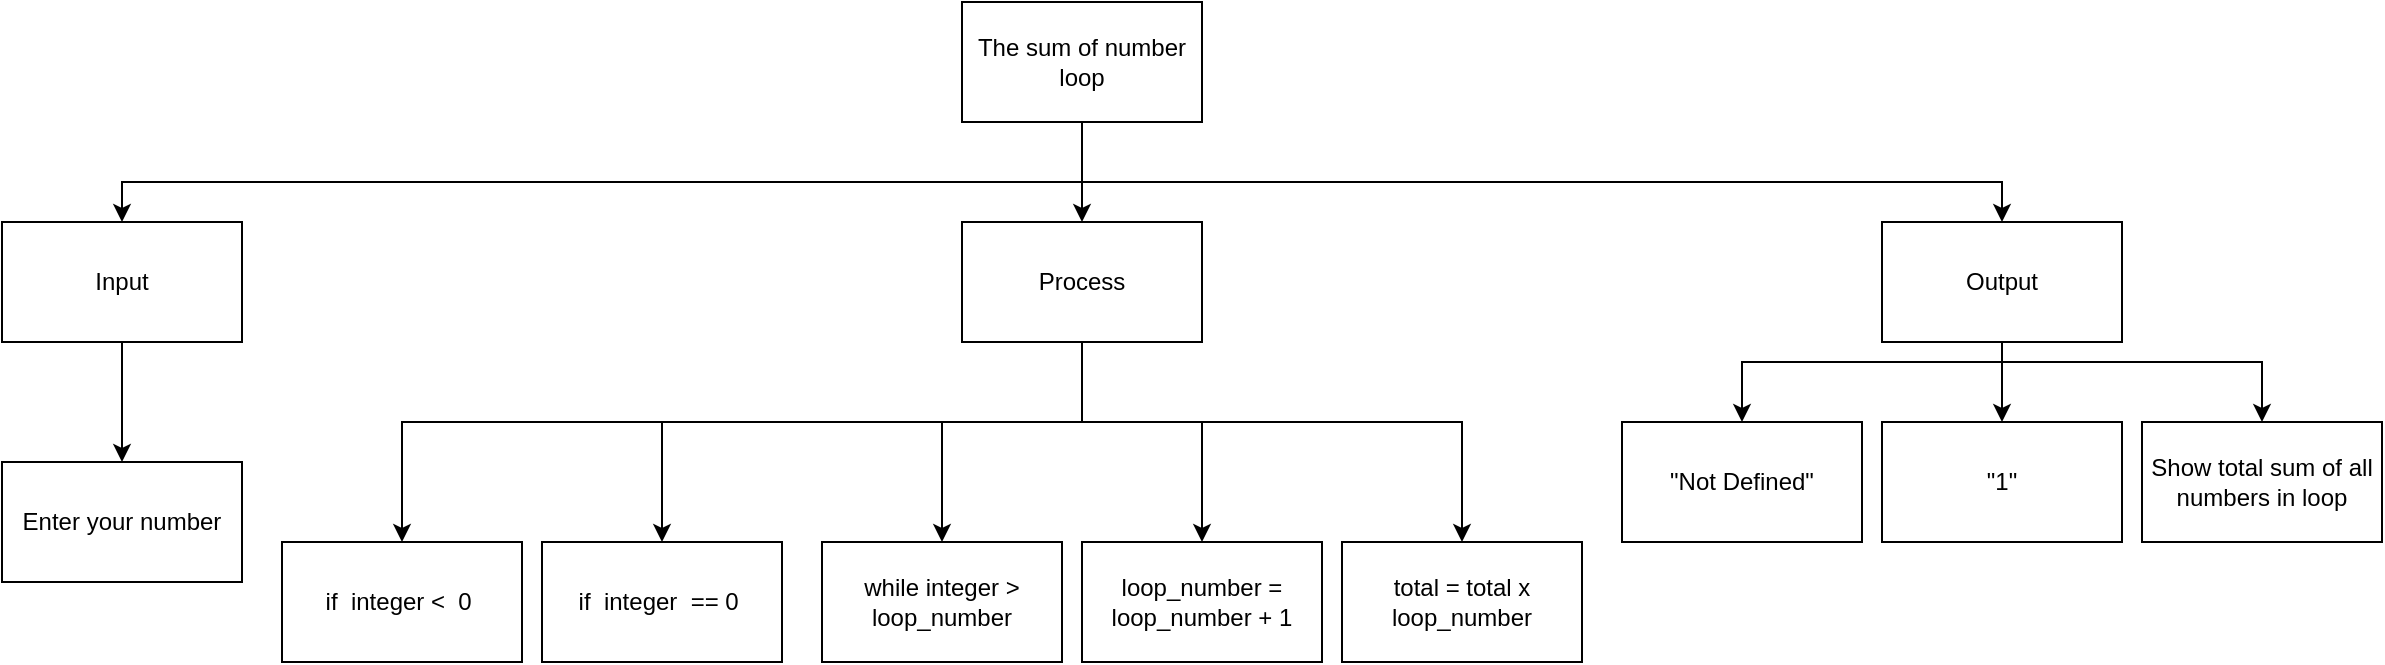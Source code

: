 <mxfile>
    <diagram id="Ek28gAYluiZjqxpAqC49" name="Page-1">
        <mxGraphModel dx="1741" dy="2032" grid="1" gridSize="10" guides="1" tooltips="1" connect="1" arrows="1" fold="1" page="1" pageScale="1" pageWidth="827" pageHeight="1169" math="0" shadow="0">
            <root>
                <mxCell id="0"/>
                <mxCell id="1" parent="0"/>
                <mxCell id="2" style="edgeStyle=none;html=1;entryX=0.5;entryY=0;entryDx=0;entryDy=0;rounded=0;" parent="1" source="5" target="8" edge="1">
                    <mxGeometry relative="1" as="geometry"/>
                </mxCell>
                <mxCell id="3" style="edgeStyle=none;rounded=0;html=1;entryX=0.5;entryY=0;entryDx=0;entryDy=0;" parent="1" target="6" edge="1">
                    <mxGeometry relative="1" as="geometry">
                        <mxPoint x="260" y="-390.0" as="sourcePoint"/>
                        <Array as="points">
                            <mxPoint x="-220" y="-390"/>
                        </Array>
                    </mxGeometry>
                </mxCell>
                <mxCell id="4" style="edgeStyle=none;rounded=0;html=1;entryX=0.5;entryY=0;entryDx=0;entryDy=0;" parent="1" target="10" edge="1">
                    <mxGeometry relative="1" as="geometry">
                        <mxPoint x="260" y="-390.0" as="sourcePoint"/>
                        <Array as="points">
                            <mxPoint x="480" y="-390"/>
                            <mxPoint x="720" y="-390"/>
                        </Array>
                    </mxGeometry>
                </mxCell>
                <mxCell id="5" value="The sum of number loop" style="rounded=0;whiteSpace=wrap;html=1;" parent="1" vertex="1">
                    <mxGeometry x="200" y="-480" width="120" height="60" as="geometry"/>
                </mxCell>
                <mxCell id="18" value="" style="edgeStyle=none;html=1;" parent="1" source="6" target="11" edge="1">
                    <mxGeometry relative="1" as="geometry"/>
                </mxCell>
                <mxCell id="6" value="Input" style="rounded=0;whiteSpace=wrap;html=1;" parent="1" vertex="1">
                    <mxGeometry x="-280" y="-370" width="120" height="60" as="geometry"/>
                </mxCell>
                <mxCell id="7" style="edgeStyle=none;rounded=0;html=1;entryX=0.5;entryY=0;entryDx=0;entryDy=0;" parent="1" target="13" edge="1">
                    <mxGeometry relative="1" as="geometry">
                        <mxPoint x="260" y="-270" as="sourcePoint"/>
                        <Array as="points">
                            <mxPoint x="190" y="-270"/>
                        </Array>
                    </mxGeometry>
                </mxCell>
                <mxCell id="21" value="" style="edgeStyle=none;html=1;" parent="1" target="20" edge="1">
                    <mxGeometry relative="1" as="geometry">
                        <mxPoint x="320" y="-270" as="sourcePoint"/>
                    </mxGeometry>
                </mxCell>
                <mxCell id="23" style="edgeStyle=none;html=1;entryX=0.5;entryY=0;entryDx=0;entryDy=0;rounded=0;" parent="1" target="19" edge="1">
                    <mxGeometry relative="1" as="geometry">
                        <mxPoint x="260" y="-270" as="sourcePoint"/>
                        <Array as="points">
                            <mxPoint x="450" y="-270"/>
                        </Array>
                    </mxGeometry>
                </mxCell>
                <mxCell id="28" style="edgeStyle=none;rounded=0;html=1;entryX=0.5;entryY=0;entryDx=0;entryDy=0;endArrow=classic;endFill=1;" parent="1" target="24" edge="1">
                    <mxGeometry relative="1" as="geometry">
                        <mxPoint x="190" y="-270" as="sourcePoint"/>
                        <Array as="points">
                            <mxPoint x="-80" y="-270"/>
                        </Array>
                    </mxGeometry>
                </mxCell>
                <mxCell id="29" style="edgeStyle=none;rounded=0;html=1;endArrow=none;endFill=0;" parent="1" source="8" edge="1">
                    <mxGeometry relative="1" as="geometry">
                        <mxPoint x="260" y="-270.0" as="targetPoint"/>
                    </mxGeometry>
                </mxCell>
                <mxCell id="34" style="edgeStyle=none;html=1;entryX=0.5;entryY=0;entryDx=0;entryDy=0;" edge="1" parent="1" target="30">
                    <mxGeometry relative="1" as="geometry">
                        <mxPoint x="50" y="-270" as="sourcePoint"/>
                    </mxGeometry>
                </mxCell>
                <mxCell id="8" value="Process" style="rounded=0;whiteSpace=wrap;html=1;" parent="1" vertex="1">
                    <mxGeometry x="200" y="-370" width="120" height="60" as="geometry"/>
                </mxCell>
                <mxCell id="9" style="edgeStyle=none;rounded=0;html=1;" parent="1" target="14" edge="1">
                    <mxGeometry relative="1" as="geometry">
                        <mxPoint x="640" y="-300" as="sourcePoint"/>
                        <Array as="points">
                            <mxPoint x="850" y="-300"/>
                        </Array>
                    </mxGeometry>
                </mxCell>
                <mxCell id="26" style="edgeStyle=none;html=1;entryX=0.5;entryY=0;entryDx=0;entryDy=0;rounded=0;" parent="1" target="25" edge="1">
                    <mxGeometry relative="1" as="geometry">
                        <mxPoint x="660" y="-300" as="sourcePoint"/>
                        <Array as="points">
                            <mxPoint x="590" y="-300"/>
                        </Array>
                    </mxGeometry>
                </mxCell>
                <mxCell id="33" style="edgeStyle=none;html=1;entryX=0.5;entryY=0;entryDx=0;entryDy=0;" edge="1" parent="1" source="10" target="31">
                    <mxGeometry relative="1" as="geometry"/>
                </mxCell>
                <mxCell id="10" value="Output" style="rounded=0;whiteSpace=wrap;html=1;" parent="1" vertex="1">
                    <mxGeometry x="660" y="-370" width="120" height="60" as="geometry"/>
                </mxCell>
                <mxCell id="11" value="Enter your number" style="rounded=0;whiteSpace=wrap;html=1;" parent="1" vertex="1">
                    <mxGeometry x="-280" y="-250" width="120" height="60" as="geometry"/>
                </mxCell>
                <mxCell id="13" value="while integer &amp;gt; loop_number" style="rounded=0;whiteSpace=wrap;html=1;" parent="1" vertex="1">
                    <mxGeometry x="130" y="-210" width="120" height="60" as="geometry"/>
                </mxCell>
                <mxCell id="14" value="Show total sum of all numbers in loop" style="rounded=0;whiteSpace=wrap;html=1;" parent="1" vertex="1">
                    <mxGeometry x="790" y="-270" width="120" height="60" as="geometry"/>
                </mxCell>
                <mxCell id="19" value="total = total x loop_number" style="rounded=0;whiteSpace=wrap;html=1;" parent="1" vertex="1">
                    <mxGeometry x="390" y="-210" width="120" height="60" as="geometry"/>
                </mxCell>
                <mxCell id="20" value="loop_number = loop_number + 1" style="rounded=0;whiteSpace=wrap;html=1;" parent="1" vertex="1">
                    <mxGeometry x="260" y="-210" width="120" height="60" as="geometry"/>
                </mxCell>
                <mxCell id="24" value="if&amp;nbsp; integer &amp;lt;&amp;nbsp; 0&amp;nbsp;" style="rounded=0;whiteSpace=wrap;html=1;" parent="1" vertex="1">
                    <mxGeometry x="-140" y="-210" width="120" height="60" as="geometry"/>
                </mxCell>
                <mxCell id="25" value="&quot;Not Defined&quot;" style="rounded=0;whiteSpace=wrap;html=1;" parent="1" vertex="1">
                    <mxGeometry x="530" y="-270" width="120" height="60" as="geometry"/>
                </mxCell>
                <mxCell id="30" value="if&amp;nbsp; integer&amp;nbsp; == 0&amp;nbsp;" style="rounded=0;whiteSpace=wrap;html=1;" vertex="1" parent="1">
                    <mxGeometry x="-10" y="-210" width="120" height="60" as="geometry"/>
                </mxCell>
                <mxCell id="31" value="&quot;1&quot;" style="rounded=0;whiteSpace=wrap;html=1;" vertex="1" parent="1">
                    <mxGeometry x="660" y="-270" width="120" height="60" as="geometry"/>
                </mxCell>
            </root>
        </mxGraphModel>
    </diagram>
</mxfile>